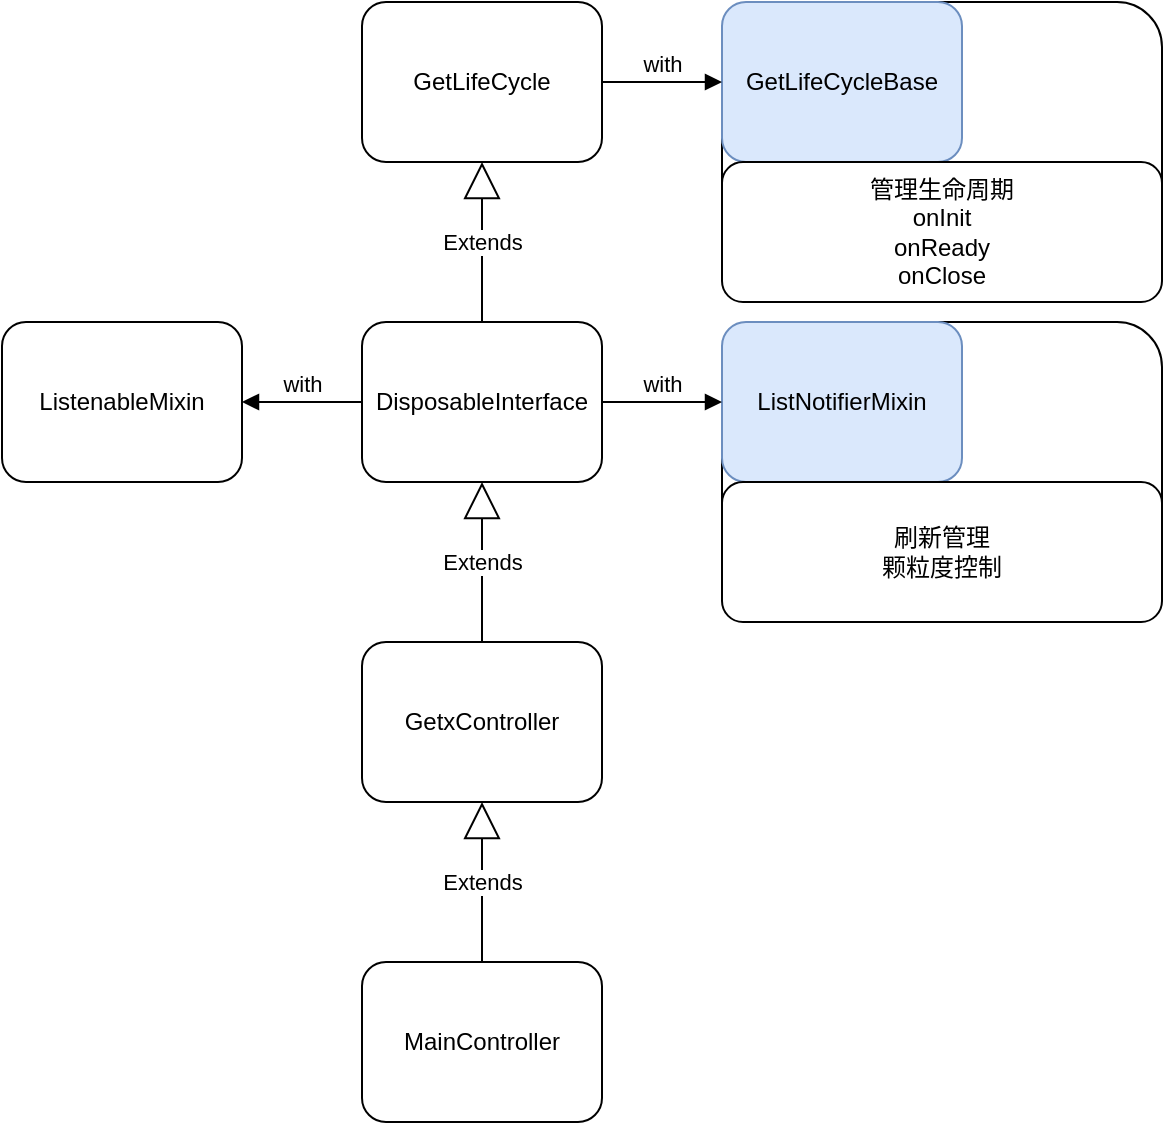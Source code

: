 <mxfile version="24.7.17">
  <diagram name="第 1 页" id="KtZMUQ_HMYJ3NJI_0i4-">
    <mxGraphModel dx="1838" dy="1803" grid="1" gridSize="10" guides="1" tooltips="1" connect="1" arrows="1" fold="1" page="1" pageScale="1" pageWidth="1100" pageHeight="850" math="0" shadow="0">
      <root>
        <mxCell id="0" />
        <mxCell id="1" parent="0" />
        <mxCell id="tziFPW0K3g8hJEwGUGj2-17" value="" style="rounded=1;whiteSpace=wrap;html=1;" vertex="1" parent="1">
          <mxGeometry x="660" y="80" width="220" height="150" as="geometry" />
        </mxCell>
        <mxCell id="tziFPW0K3g8hJEwGUGj2-15" value="" style="rounded=1;whiteSpace=wrap;html=1;" vertex="1" parent="1">
          <mxGeometry x="660" y="-80" width="220" height="150" as="geometry" />
        </mxCell>
        <mxCell id="tziFPW0K3g8hJEwGUGj2-1" value="MainController" style="rounded=1;whiteSpace=wrap;html=1;" vertex="1" parent="1">
          <mxGeometry x="480" y="400" width="120" height="80" as="geometry" />
        </mxCell>
        <mxCell id="tziFPW0K3g8hJEwGUGj2-2" value="GetxController" style="rounded=1;whiteSpace=wrap;html=1;" vertex="1" parent="1">
          <mxGeometry x="480" y="240" width="120" height="80" as="geometry" />
        </mxCell>
        <mxCell id="tziFPW0K3g8hJEwGUGj2-3" value="Extends" style="endArrow=block;endSize=16;endFill=0;html=1;rounded=0;entryX=0.5;entryY=1;entryDx=0;entryDy=0;exitX=0.5;exitY=0;exitDx=0;exitDy=0;" edge="1" parent="1" source="tziFPW0K3g8hJEwGUGj2-1" target="tziFPW0K3g8hJEwGUGj2-2">
          <mxGeometry width="160" relative="1" as="geometry">
            <mxPoint x="470" y="420" as="sourcePoint" />
            <mxPoint x="630" y="420" as="targetPoint" />
          </mxGeometry>
        </mxCell>
        <mxCell id="tziFPW0K3g8hJEwGUGj2-4" value="DisposableInterface" style="rounded=1;whiteSpace=wrap;html=1;" vertex="1" parent="1">
          <mxGeometry x="480" y="80" width="120" height="80" as="geometry" />
        </mxCell>
        <mxCell id="tziFPW0K3g8hJEwGUGj2-5" value="Extends" style="endArrow=block;endSize=16;endFill=0;html=1;rounded=0;entryX=0.5;entryY=1;entryDx=0;entryDy=0;exitX=0.5;exitY=0;exitDx=0;exitDy=0;" edge="1" parent="1" source="tziFPW0K3g8hJEwGUGj2-2" target="tziFPW0K3g8hJEwGUGj2-4">
          <mxGeometry width="160" relative="1" as="geometry">
            <mxPoint x="620" y="250" as="sourcePoint" />
            <mxPoint x="620" y="170" as="targetPoint" />
          </mxGeometry>
        </mxCell>
        <mxCell id="tziFPW0K3g8hJEwGUGj2-6" value="ListenableMixin" style="rounded=1;whiteSpace=wrap;html=1;" vertex="1" parent="1">
          <mxGeometry x="300" y="80" width="120" height="80" as="geometry" />
        </mxCell>
        <mxCell id="tziFPW0K3g8hJEwGUGj2-7" value="ListNotifierMixin" style="rounded=1;whiteSpace=wrap;html=1;fillColor=#dae8fc;strokeColor=#6c8ebf;" vertex="1" parent="1">
          <mxGeometry x="660" y="80" width="120" height="80" as="geometry" />
        </mxCell>
        <mxCell id="tziFPW0K3g8hJEwGUGj2-8" value="with" style="html=1;verticalAlign=bottom;endArrow=block;curved=0;rounded=0;entryX=1;entryY=0.5;entryDx=0;entryDy=0;" edge="1" parent="1" target="tziFPW0K3g8hJEwGUGj2-6">
          <mxGeometry width="80" relative="1" as="geometry">
            <mxPoint x="480" y="120" as="sourcePoint" />
            <mxPoint x="590" y="120" as="targetPoint" />
          </mxGeometry>
        </mxCell>
        <mxCell id="tziFPW0K3g8hJEwGUGj2-9" value="with" style="html=1;verticalAlign=bottom;endArrow=block;curved=0;rounded=0;entryX=0;entryY=0.5;entryDx=0;entryDy=0;exitX=1;exitY=0.5;exitDx=0;exitDy=0;" edge="1" parent="1" source="tziFPW0K3g8hJEwGUGj2-4" target="tziFPW0K3g8hJEwGUGj2-7">
          <mxGeometry width="80" relative="1" as="geometry">
            <mxPoint x="620" y="160" as="sourcePoint" />
            <mxPoint x="410" y="130" as="targetPoint" />
          </mxGeometry>
        </mxCell>
        <mxCell id="tziFPW0K3g8hJEwGUGj2-10" value="GetLifeCycle" style="rounded=1;whiteSpace=wrap;html=1;" vertex="1" parent="1">
          <mxGeometry x="480" y="-80" width="120" height="80" as="geometry" />
        </mxCell>
        <mxCell id="tziFPW0K3g8hJEwGUGj2-11" value="Extends" style="endArrow=block;endSize=16;endFill=0;html=1;rounded=0;entryX=0.5;entryY=1;entryDx=0;entryDy=0;" edge="1" parent="1" source="tziFPW0K3g8hJEwGUGj2-4" target="tziFPW0K3g8hJEwGUGj2-10">
          <mxGeometry width="160" relative="1" as="geometry">
            <mxPoint x="550" y="250" as="sourcePoint" />
            <mxPoint x="550" y="170" as="targetPoint" />
          </mxGeometry>
        </mxCell>
        <mxCell id="tziFPW0K3g8hJEwGUGj2-13" value="GetLifeCycleBase" style="rounded=1;whiteSpace=wrap;html=1;fillColor=#dae8fc;strokeColor=#6c8ebf;" vertex="1" parent="1">
          <mxGeometry x="660" y="-80" width="120" height="80" as="geometry" />
        </mxCell>
        <mxCell id="tziFPW0K3g8hJEwGUGj2-14" value="with" style="html=1;verticalAlign=bottom;endArrow=block;curved=0;rounded=0;entryX=0;entryY=0.5;entryDx=0;entryDy=0;exitX=1;exitY=0.5;exitDx=0;exitDy=0;" edge="1" parent="1" source="tziFPW0K3g8hJEwGUGj2-10" target="tziFPW0K3g8hJEwGUGj2-13">
          <mxGeometry width="80" relative="1" as="geometry">
            <mxPoint x="610" y="130" as="sourcePoint" />
            <mxPoint x="670" y="130" as="targetPoint" />
          </mxGeometry>
        </mxCell>
        <mxCell id="tziFPW0K3g8hJEwGUGj2-16" value="管理生命周期&lt;div&gt;onInit&lt;br&gt;onReady&lt;br&gt;&lt;/div&gt;&lt;div&gt;onClose&lt;br&gt;&lt;/div&gt;" style="rounded=1;whiteSpace=wrap;html=1;" vertex="1" parent="1">
          <mxGeometry x="660" width="220" height="70" as="geometry" />
        </mxCell>
        <mxCell id="tziFPW0K3g8hJEwGUGj2-18" value="刷新管理&lt;div&gt;颗粒度控制&lt;/div&gt;" style="rounded=1;whiteSpace=wrap;html=1;" vertex="1" parent="1">
          <mxGeometry x="660" y="160" width="220" height="70" as="geometry" />
        </mxCell>
      </root>
    </mxGraphModel>
  </diagram>
</mxfile>
